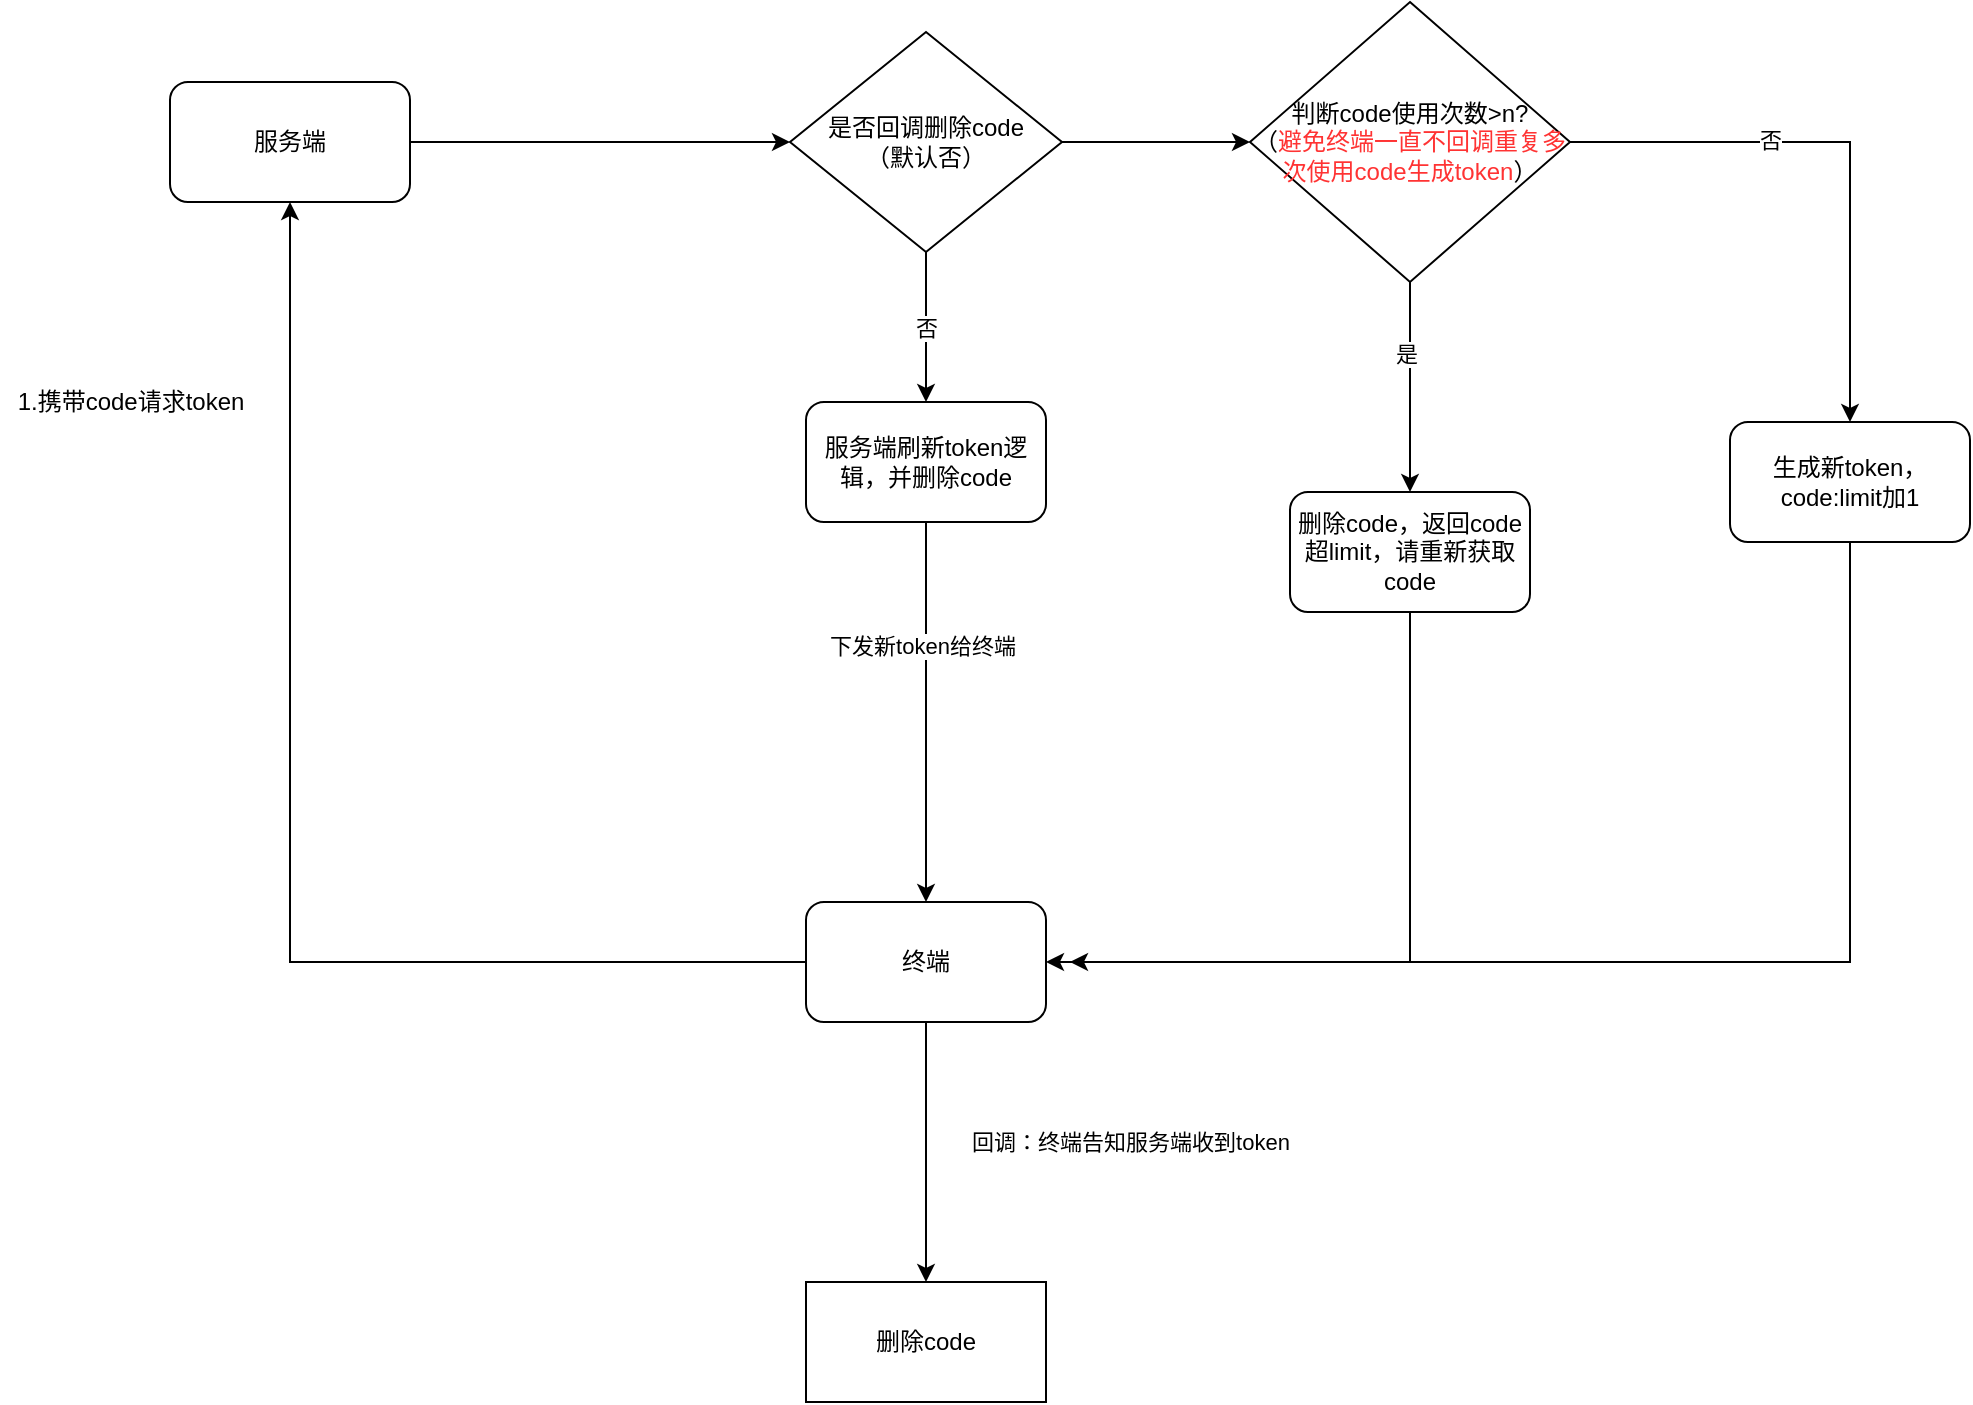 <mxfile version="15.3.0" type="github">
  <diagram id="oarM0HKGG1xcpiazp4HU" name="Page-1">
    <mxGraphModel dx="1422" dy="762" grid="1" gridSize="10" guides="1" tooltips="1" connect="1" arrows="1" fold="1" page="1" pageScale="1" pageWidth="827" pageHeight="1169" math="0" shadow="0">
      <root>
        <mxCell id="0" />
        <mxCell id="1" parent="0" />
        <mxCell id="ga6xaN8mUOWN0gRQYGS6-3" style="edgeStyle=orthogonalEdgeStyle;rounded=0;orthogonalLoop=1;jettySize=auto;html=1;entryX=0.5;entryY=1;entryDx=0;entryDy=0;" parent="1" source="ga6xaN8mUOWN0gRQYGS6-1" target="ga6xaN8mUOWN0gRQYGS6-2" edge="1">
          <mxGeometry relative="1" as="geometry">
            <mxPoint x="270" y="350" as="targetPoint" />
            <Array as="points">
              <mxPoint x="260" y="730" />
            </Array>
          </mxGeometry>
        </mxCell>
        <mxCell id="ga6xaN8mUOWN0gRQYGS6-35" style="edgeStyle=orthogonalEdgeStyle;rounded=0;orthogonalLoop=1;jettySize=auto;html=1;exitX=0.5;exitY=1;exitDx=0;exitDy=0;entryX=0.5;entryY=0;entryDx=0;entryDy=0;" parent="1" source="ga6xaN8mUOWN0gRQYGS6-1" target="ga6xaN8mUOWN0gRQYGS6-34" edge="1">
          <mxGeometry relative="1" as="geometry" />
        </mxCell>
        <mxCell id="ga6xaN8mUOWN0gRQYGS6-36" value="回调：终端告知服务端收到token" style="edgeLabel;html=1;align=center;verticalAlign=middle;resizable=0;points=[];" parent="ga6xaN8mUOWN0gRQYGS6-35" vertex="1" connectable="0">
          <mxGeometry x="-0.262" y="2" relative="1" as="geometry">
            <mxPoint x="100" y="12" as="offset" />
          </mxGeometry>
        </mxCell>
        <mxCell id="ga6xaN8mUOWN0gRQYGS6-1" value="终端" style="rounded=1;whiteSpace=wrap;html=1;" parent="1" vertex="1">
          <mxGeometry x="518" y="700" width="120" height="60" as="geometry" />
        </mxCell>
        <mxCell id="ga6xaN8mUOWN0gRQYGS6-8" style="edgeStyle=orthogonalEdgeStyle;rounded=0;orthogonalLoop=1;jettySize=auto;html=1;exitX=1;exitY=0.5;exitDx=0;exitDy=0;entryX=0;entryY=0.5;entryDx=0;entryDy=0;" parent="1" source="ga6xaN8mUOWN0gRQYGS6-2" target="ga6xaN8mUOWN0gRQYGS6-6" edge="1">
          <mxGeometry relative="1" as="geometry" />
        </mxCell>
        <mxCell id="ga6xaN8mUOWN0gRQYGS6-2" value="服务端" style="rounded=1;whiteSpace=wrap;html=1;" parent="1" vertex="1">
          <mxGeometry x="200" y="290" width="120" height="60" as="geometry" />
        </mxCell>
        <mxCell id="ga6xaN8mUOWN0gRQYGS6-5" value="1.携带code请求token" style="text;html=1;align=center;verticalAlign=middle;resizable=0;points=[];autosize=1;strokeColor=none;fillColor=none;" parent="1" vertex="1">
          <mxGeometry x="115" y="440" width="130" height="20" as="geometry" />
        </mxCell>
        <mxCell id="ga6xaN8mUOWN0gRQYGS6-10" value="否" style="edgeStyle=orthogonalEdgeStyle;rounded=0;orthogonalLoop=1;jettySize=auto;html=1;exitX=0.5;exitY=1;exitDx=0;exitDy=0;entryX=0.5;entryY=0;entryDx=0;entryDy=0;" parent="1" source="ga6xaN8mUOWN0gRQYGS6-6" target="ga6xaN8mUOWN0gRQYGS6-9" edge="1">
          <mxGeometry relative="1" as="geometry" />
        </mxCell>
        <mxCell id="ga6xaN8mUOWN0gRQYGS6-15" style="edgeStyle=orthogonalEdgeStyle;rounded=0;orthogonalLoop=1;jettySize=auto;html=1;exitX=1;exitY=0.5;exitDx=0;exitDy=0;entryX=0;entryY=0.5;entryDx=0;entryDy=0;" parent="1" source="ga6xaN8mUOWN0gRQYGS6-6" target="ga6xaN8mUOWN0gRQYGS6-14" edge="1">
          <mxGeometry relative="1" as="geometry" />
        </mxCell>
        <mxCell id="ga6xaN8mUOWN0gRQYGS6-6" value="是否回调删除code&lt;br&gt;（默认否）" style="rhombus;whiteSpace=wrap;html=1;" parent="1" vertex="1">
          <mxGeometry x="510" y="265" width="136" height="110" as="geometry" />
        </mxCell>
        <mxCell id="ga6xaN8mUOWN0gRQYGS6-26" style="edgeStyle=orthogonalEdgeStyle;rounded=0;orthogonalLoop=1;jettySize=auto;html=1;exitX=0.5;exitY=1;exitDx=0;exitDy=0;" parent="1" source="ga6xaN8mUOWN0gRQYGS6-9" target="ga6xaN8mUOWN0gRQYGS6-1" edge="1">
          <mxGeometry relative="1" as="geometry" />
        </mxCell>
        <mxCell id="ga6xaN8mUOWN0gRQYGS6-27" value="下发新token给终端" style="edgeLabel;html=1;align=center;verticalAlign=middle;resizable=0;points=[];" parent="ga6xaN8mUOWN0gRQYGS6-26" vertex="1" connectable="0">
          <mxGeometry x="-0.35" y="-2" relative="1" as="geometry">
            <mxPoint as="offset" />
          </mxGeometry>
        </mxCell>
        <mxCell id="ga6xaN8mUOWN0gRQYGS6-9" value="服务端刷新token逻辑，并删除code" style="rounded=1;whiteSpace=wrap;html=1;" parent="1" vertex="1">
          <mxGeometry x="518" y="450" width="120" height="60" as="geometry" />
        </mxCell>
        <mxCell id="ga6xaN8mUOWN0gRQYGS6-23" style="edgeStyle=orthogonalEdgeStyle;rounded=0;orthogonalLoop=1;jettySize=auto;html=1;exitX=0.5;exitY=1;exitDx=0;exitDy=0;" parent="1" source="ga6xaN8mUOWN0gRQYGS6-14" target="ga6xaN8mUOWN0gRQYGS6-22" edge="1">
          <mxGeometry relative="1" as="geometry">
            <mxPoint x="880" y="490" as="targetPoint" />
          </mxGeometry>
        </mxCell>
        <mxCell id="ga6xaN8mUOWN0gRQYGS6-24" value="是" style="edgeLabel;html=1;align=center;verticalAlign=middle;resizable=0;points=[];" parent="ga6xaN8mUOWN0gRQYGS6-23" vertex="1" connectable="0">
          <mxGeometry x="-0.327" y="-2" relative="1" as="geometry">
            <mxPoint as="offset" />
          </mxGeometry>
        </mxCell>
        <mxCell id="ga6xaN8mUOWN0gRQYGS6-29" style="edgeStyle=orthogonalEdgeStyle;rounded=0;orthogonalLoop=1;jettySize=auto;html=1;exitX=1;exitY=0.5;exitDx=0;exitDy=0;" parent="1" source="ga6xaN8mUOWN0gRQYGS6-14" target="ga6xaN8mUOWN0gRQYGS6-30" edge="1">
          <mxGeometry relative="1" as="geometry">
            <mxPoint x="1040" y="490" as="targetPoint" />
          </mxGeometry>
        </mxCell>
        <mxCell id="ga6xaN8mUOWN0gRQYGS6-31" value="否" style="edgeLabel;html=1;align=center;verticalAlign=middle;resizable=0;points=[];" parent="ga6xaN8mUOWN0gRQYGS6-29" vertex="1" connectable="0">
          <mxGeometry x="-0.29" y="1" relative="1" as="geometry">
            <mxPoint as="offset" />
          </mxGeometry>
        </mxCell>
        <mxCell id="ga6xaN8mUOWN0gRQYGS6-14" value="判断code使用次数&amp;gt;n?&lt;br&gt;（&lt;font color=&quot;#ff3333&quot;&gt;避免终端一直不回调重复多次使用code生成token&lt;/font&gt;）" style="rhombus;whiteSpace=wrap;html=1;" parent="1" vertex="1">
          <mxGeometry x="740" y="250" width="160" height="140" as="geometry" />
        </mxCell>
        <mxCell id="ga6xaN8mUOWN0gRQYGS6-28" style="edgeStyle=orthogonalEdgeStyle;rounded=0;orthogonalLoop=1;jettySize=auto;html=1;exitX=0.5;exitY=1;exitDx=0;exitDy=0;entryX=1;entryY=0.5;entryDx=0;entryDy=0;" parent="1" source="ga6xaN8mUOWN0gRQYGS6-22" target="ga6xaN8mUOWN0gRQYGS6-1" edge="1">
          <mxGeometry relative="1" as="geometry" />
        </mxCell>
        <mxCell id="ga6xaN8mUOWN0gRQYGS6-22" value="删除code，返回code超limit，请重新获取code" style="rounded=1;whiteSpace=wrap;html=1;" parent="1" vertex="1">
          <mxGeometry x="760" y="495" width="120" height="60" as="geometry" />
        </mxCell>
        <mxCell id="ga6xaN8mUOWN0gRQYGS6-32" style="edgeStyle=orthogonalEdgeStyle;rounded=0;orthogonalLoop=1;jettySize=auto;html=1;exitX=0.5;exitY=1;exitDx=0;exitDy=0;" parent="1" source="ga6xaN8mUOWN0gRQYGS6-30" edge="1">
          <mxGeometry relative="1" as="geometry">
            <mxPoint x="650" y="730" as="targetPoint" />
            <Array as="points">
              <mxPoint x="1040" y="730" />
            </Array>
          </mxGeometry>
        </mxCell>
        <mxCell id="ga6xaN8mUOWN0gRQYGS6-30" value="生成新token，code:limit加1" style="rounded=1;whiteSpace=wrap;html=1;" parent="1" vertex="1">
          <mxGeometry x="980" y="460" width="120" height="60" as="geometry" />
        </mxCell>
        <mxCell id="ga6xaN8mUOWN0gRQYGS6-34" value="删除code" style="rounded=0;whiteSpace=wrap;html=1;" parent="1" vertex="1">
          <mxGeometry x="518" y="890" width="120" height="60" as="geometry" />
        </mxCell>
      </root>
    </mxGraphModel>
  </diagram>
</mxfile>
